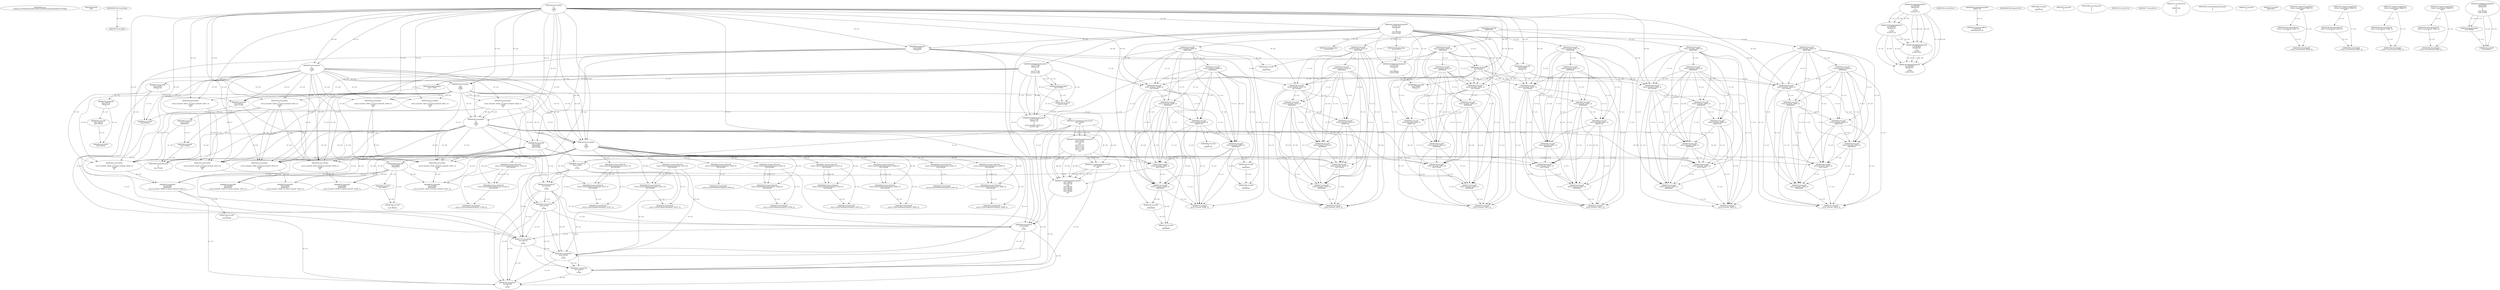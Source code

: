 // Global SCDG with merge call
digraph {
	0 [label="268454688.main
1208bea2278762f63f8e445d51924ba14025b4d2ca6eef50b2f6979e72f76983"]
	1 [label="268454699.Sleep
1000"]
	2 [label="268450908.GetProcessHeap
"]
	3 [label="268465424.VirtualAlloc
0
128
12288
4"]
	4 [label="268465190.RegOpenKeyExW
2147483650
268501000
0
131097
2147417172"]
	5 [label="268465223.RegQueryValueExW
2147417376
268500984
0
0
3221762048
2147417188"]
	3 -> 5 [label="(0-->5)"]
	6 [label="268465254.GetLastError
"]
	7 [label="268465263.RegCloseKey
2147417376"]
	5 -> 7 [label="(1-->1)"]
	8 [label="268465489.wsprintfW
3221762048
268500964
0"]
	3 -> 8 [label="(0-->1)"]
	5 -> 8 [label="(5-->1)"]
	9 [label="268466183.VirtualAlloc
0
1024
12288
4"]
	3 -> 9 [label="(3-->3)"]
	3 -> 9 [label="(4-->4)"]
	10 [label="268466202.VirtualAlloc
0
3596
12288
4"]
	3 -> 10 [label="(3-->3)"]
	9 -> 10 [label="(3-->3)"]
	3 -> 10 [label="(4-->4)"]
	9 -> 10 [label="(4-->4)"]
	11 [label="268466212.GetWindowsDirectoryW
3221770240
256"]
	10 -> 11 [label="(0-->1)"]
	12 [label="268466270.GetVolumeInformationW
3221770240
3221770752
256
3221771776
3221771784
3221771780
3221771264
256"]
	10 -> 12 [label="(0-->1)"]
	11 -> 12 [label="(1-->1)"]
	11 -> 12 [label="(2-->3)"]
	11 -> 12 [label="(2-->8)"]
	13 [label="268465190.RegOpenKeyExW
2147483650
268501632
0
131097
2147417172"]
	4 -> 13 [label="(1-->1)"]
	4 -> 13 [label="(4-->4)"]
	4 -> 13 [label="(5-->5)"]
	14 [label="268465223.RegQueryValueExW
3221771788
268501592
0
0
3221771788
2147417188"]
	5 -> 14 [label="(6-->6)"]
	15 [label="268465263.RegCloseKey
3221771788"]
	14 -> 15 [label="(1-->1)"]
	14 -> 15 [label="(5-->1)"]
	16 [label="268466376.wsprintfW
3221766144
268501204
0"]
	9 -> 16 [label="(0-->1)"]
	17 [label="268466397.lstrcatW
3221766144
3221771788"]
	9 -> 17 [label="(0-->1)"]
	16 -> 17 [label="(1-->1)"]
	14 -> 17 [label="(1-->2)"]
	14 -> 17 [label="(5-->2)"]
	15 -> 17 [label="(1-->2)"]
	18 [label="268466409.GetModuleHandleW
268501752"]
	19 [label="268466416.GetProcAddress
270536744
RtlComputeCrc32"]
	18 -> 19 [label="(0-->1)"]
	20 [label="268466432.lstrlenW
3221766144"]
	9 -> 20 [label="(0-->1)"]
	16 -> 20 [label="(1-->1)"]
	17 -> 20 [label="(1-->1)"]
	21 [label="268466449.RtlComputeCrc32
"]
	22 [label="268466481.VirtualFree
3221770240
0
32768"]
	10 -> 22 [label="(0-->1)"]
	11 -> 22 [label="(1-->1)"]
	12 -> 22 [label="(1-->1)"]
	23 [label="268464882.lstrlenW
3221762048"]
	3 -> 23 [label="(0-->1)"]
	5 -> 23 [label="(5-->1)"]
	8 -> 23 [label="(1-->1)"]
	24 [label="268464893.lstrlenW
268497860"]
	25 [label="268453932.VirtualAlloc
0
retval_lstrlenW_32826_32_retval_lstrlenW_32828_32
12288
64"]
	3 -> 25 [label="(3-->3)"]
	9 -> 25 [label="(3-->3)"]
	10 -> 25 [label="(3-->3)"]
	26 [label="268453967.lstrcpyW
0
268497976"]
	27 [label="268453974.lstrlenW
0"]
	28 [label="268464425.lstrcatW
retval_lstrlenW_32886_32
268497860"]
	24 -> 28 [label="(1-->2)"]
	29 [label="268464433.lstrcatW
retval_lstrlenW_32886_32
268500944"]
	28 -> 29 [label="(1-->1)"]
	30 [label="268464439.lstrcatW
retval_lstrlenW_32886_32
3221762048"]
	28 -> 30 [label="(1-->1)"]
	29 -> 30 [label="(1-->1)"]
	3 -> 30 [label="(0-->2)"]
	5 -> 30 [label="(5-->2)"]
	8 -> 30 [label="(1-->2)"]
	23 -> 30 [label="(1-->2)"]
	31 [label="268464447.lstrcatW
retval_lstrlenW_32886_32
268500948"]
	28 -> 31 [label="(1-->1)"]
	29 -> 31 [label="(1-->1)"]
	30 -> 31 [label="(1-->1)"]
	32 [label="268464636.VirtualAlloc
0
66
12288
64"]
	3 -> 32 [label="(3-->3)"]
	9 -> 32 [label="(3-->3)"]
	10 -> 32 [label="(3-->3)"]
	25 -> 32 [label="(3-->3)"]
	25 -> 32 [label="(4-->4)"]
	33 [label="268464679.wsprintfW
3221778432
268500964
3221774336"]
	32 -> 33 [label="(0-->1)"]
	8 -> 33 [label="(2-->2)"]
	25 -> 33 [label="(0-->3)"]
	34 [label="268464692.lstrcatW
retval_lstrlenW_32886_32
268497764"]
	28 -> 34 [label="(1-->1)"]
	29 -> 34 [label="(1-->1)"]
	30 -> 34 [label="(1-->1)"]
	31 -> 34 [label="(1-->1)"]
	35 [label="268464700.lstrcatW
retval_lstrlenW_32886_32
268500944"]
	28 -> 35 [label="(1-->1)"]
	29 -> 35 [label="(1-->1)"]
	30 -> 35 [label="(1-->1)"]
	31 -> 35 [label="(1-->1)"]
	34 -> 35 [label="(1-->1)"]
	29 -> 35 [label="(2-->2)"]
	36 [label="268464706.lstrcatW
retval_lstrlenW_32886_32
3221778432"]
	28 -> 36 [label="(1-->1)"]
	29 -> 36 [label="(1-->1)"]
	30 -> 36 [label="(1-->1)"]
	31 -> 36 [label="(1-->1)"]
	34 -> 36 [label="(1-->1)"]
	35 -> 36 [label="(1-->1)"]
	32 -> 36 [label="(0-->2)"]
	33 -> 36 [label="(1-->2)"]
	37 [label="268464714.lstrcatW
retval_lstrlenW_32886_32
268500948"]
	28 -> 37 [label="(1-->1)"]
	29 -> 37 [label="(1-->1)"]
	30 -> 37 [label="(1-->1)"]
	31 -> 37 [label="(1-->1)"]
	34 -> 37 [label="(1-->1)"]
	35 -> 37 [label="(1-->1)"]
	36 -> 37 [label="(1-->1)"]
	31 -> 37 [label="(2-->2)"]
	38 [label="268464726.VirtualFree
3221778432
0
32768"]
	32 -> 38 [label="(0-->1)"]
	33 -> 38 [label="(1-->1)"]
	36 -> 38 [label="(2-->1)"]
	22 -> 38 [label="(3-->3)"]
	39 [label="268464767.lstrlenW
retval_lstrlenW_32886_32"]
	28 -> 39 [label="(1-->1)"]
	29 -> 39 [label="(1-->1)"]
	30 -> 39 [label="(1-->1)"]
	31 -> 39 [label="(1-->1)"]
	34 -> 39 [label="(1-->1)"]
	35 -> 39 [label="(1-->1)"]
	36 -> 39 [label="(1-->1)"]
	37 -> 39 [label="(1-->1)"]
	40 [label="268453998.CreateMutexW
0
0
0"]
	41 [label="268454010.GetLastError
"]
	42 [label="268454017.GetLastError
"]
	43 [label="268454043.VirtualFree
3221774336
0
32768"]
	25 -> 43 [label="(0-->1)"]
	33 -> 43 [label="(3-->1)"]
	22 -> 43 [label="(3-->3)"]
	38 -> 43 [label="(3-->3)"]
	44 [label="268467629.VirtualFree
3221762048
0
32768"]
	3 -> 44 [label="(0-->1)"]
	5 -> 44 [label="(5-->1)"]
	8 -> 44 [label="(1-->1)"]
	23 -> 44 [label="(1-->1)"]
	30 -> 44 [label="(2-->1)"]
	22 -> 44 [label="(3-->3)"]
	38 -> 44 [label="(3-->3)"]
	43 -> 44 [label="(3-->3)"]
	45 [label="268467737.VirtualFree
3221766144
0
32768"]
	9 -> 45 [label="(0-->1)"]
	16 -> 45 [label="(1-->1)"]
	17 -> 45 [label="(1-->1)"]
	20 -> 45 [label="(1-->1)"]
	22 -> 45 [label="(3-->3)"]
	38 -> 45 [label="(3-->3)"]
	43 -> 45 [label="(3-->3)"]
	44 -> 45 [label="(3-->3)"]
	46 [label="268454737.CreateThread
0
0
268447024
0
0
0"]
	47 [label="268454450.CreateToolhelp32Snapshot
2
0"]
	48 [label="268454476.VirtualAlloc
0
556
12288
4"]
	3 -> 48 [label="(3-->3)"]
	9 -> 48 [label="(3-->3)"]
	10 -> 48 [label="(3-->3)"]
	25 -> 48 [label="(3-->3)"]
	32 -> 48 [label="(3-->3)"]
	3 -> 48 [label="(4-->4)"]
	9 -> 48 [label="(4-->4)"]
	10 -> 48 [label="(4-->4)"]
	49 [label="268454501.Process32FirstW
retval_CreateToolhelp32Snapshot_32972_32
3221782528"]
	48 -> 49 [label="(0-->2)"]
	50 [label="268454533.lstrcmpiW
"]
	2 -> 50 [label="(0-->0)"]
	51 [label="268454602.Process32NextW
retval_CreateToolhelp32Snapshot_32972_32
3221782528"]
	49 -> 51 [label="(1-->1)"]
	48 -> 51 [label="(0-->2)"]
	49 -> 51 [label="(2-->2)"]
	52 [label="268454627.VirtualFree
3221782528
0
32768"]
	48 -> 52 [label="(0-->1)"]
	49 -> 52 [label="(2-->1)"]
	51 -> 52 [label="(2-->1)"]
	22 -> 52 [label="(3-->3)"]
	38 -> 52 [label="(3-->3)"]
	43 -> 52 [label="(3-->3)"]
	44 -> 52 [label="(3-->3)"]
	45 -> 52 [label="(3-->3)"]
	53 [label="268454634.CloseHandle
retval_CreateToolhelp32Snapshot_32972_32"]
	49 -> 53 [label="(1-->1)"]
	51 -> 53 [label="(1-->1)"]
	54 [label="268465190.RegOpenKeyExW
2147483650
268501000
0
131097
2147417052"]
	4 -> 54 [label="(1-->1)"]
	13 -> 54 [label="(1-->1)"]
	4 -> 54 [label="(2-->2)"]
	4 -> 54 [label="(4-->4)"]
	13 -> 54 [label="(4-->4)"]
	55 [label="268465489.wsprintfW
3221786624
268500964
0"]
	8 -> 55 [label="(2-->2)"]
	33 -> 55 [label="(2-->2)"]
	56 [label="268466212.GetWindowsDirectoryW
3221794816
256"]
	11 -> 56 [label="(2-->2)"]
	12 -> 56 [label="(3-->2)"]
	12 -> 56 [label="(8-->2)"]
	57 [label="268466270.GetVolumeInformationW
3221794816
3221795328
256
3221796352
3221796360
3221796356
3221795840
256"]
	56 -> 57 [label="(1-->1)"]
	11 -> 57 [label="(2-->3)"]
	12 -> 57 [label="(3-->3)"]
	12 -> 57 [label="(8-->3)"]
	56 -> 57 [label="(2-->3)"]
	11 -> 57 [label="(2-->8)"]
	12 -> 57 [label="(3-->8)"]
	12 -> 57 [label="(8-->8)"]
	56 -> 57 [label="(2-->8)"]
	58 [label="268465190.RegOpenKeyExW
2147483650
268501632
0
131097
2147417052"]
	4 -> 58 [label="(1-->1)"]
	13 -> 58 [label="(1-->1)"]
	54 -> 58 [label="(1-->1)"]
	13 -> 58 [label="(2-->2)"]
	4 -> 58 [label="(4-->4)"]
	13 -> 58 [label="(4-->4)"]
	54 -> 58 [label="(4-->4)"]
	54 -> 58 [label="(5-->5)"]
	59 [label="268466376.wsprintfW
3221790720
268501204
0"]
	16 -> 59 [label="(2-->2)"]
	60 [label="268466397.lstrcatW
3221790720
3221796364"]
	59 -> 60 [label="(1-->1)"]
	61 [label="268466432.lstrlenW
3221790720"]
	59 -> 61 [label="(1-->1)"]
	60 -> 61 [label="(1-->1)"]
	62 [label="268466481.VirtualFree
3221794816
0
32768"]
	56 -> 62 [label="(1-->1)"]
	57 -> 62 [label="(1-->1)"]
	22 -> 62 [label="(3-->3)"]
	38 -> 62 [label="(3-->3)"]
	43 -> 62 [label="(3-->3)"]
	44 -> 62 [label="(3-->3)"]
	45 -> 62 [label="(3-->3)"]
	52 -> 62 [label="(3-->3)"]
	63 [label="268464882.lstrlenW
3221786624"]
	55 -> 63 [label="(1-->1)"]
	64 [label="268452641.VirtualAlloc
0
retval_lstrlenW_34829_32_retval_lstrlenW_34830_32
12288
64"]
	3 -> 64 [label="(3-->3)"]
	9 -> 64 [label="(3-->3)"]
	10 -> 64 [label="(3-->3)"]
	25 -> 64 [label="(3-->3)"]
	32 -> 64 [label="(3-->3)"]
	48 -> 64 [label="(3-->3)"]
	25 -> 64 [label="(4-->4)"]
	32 -> 64 [label="(4-->4)"]
	65 [label="268464425.lstrcatW
0
268497860"]
	24 -> 65 [label="(1-->2)"]
	28 -> 65 [label="(2-->2)"]
	66 [label="268464433.lstrcatW
0
268500944"]
	29 -> 66 [label="(2-->2)"]
	35 -> 66 [label="(2-->2)"]
	67 [label="268464439.lstrcatW
0
3221786624"]
	55 -> 67 [label="(1-->2)"]
	63 -> 67 [label="(1-->2)"]
	68 [label="268464447.lstrcatW
0
268500948"]
	31 -> 68 [label="(2-->2)"]
	37 -> 68 [label="(2-->2)"]
	69 [label="268464679.wsprintfW
3221803008
268500964
retval_lstrlenW_34829_32_retval_lstrlenW_34830_32"]
	8 -> 69 [label="(2-->2)"]
	33 -> 69 [label="(2-->2)"]
	55 -> 69 [label="(2-->2)"]
	64 -> 69 [label="(2-->3)"]
	70 [label="268464692.lstrcatW
0
268497764"]
	34 -> 70 [label="(2-->2)"]
	71 [label="268464700.lstrcatW
0
268500944"]
	29 -> 71 [label="(2-->2)"]
	35 -> 71 [label="(2-->2)"]
	66 -> 71 [label="(2-->2)"]
	72 [label="268464706.lstrcatW
0
3221803008"]
	69 -> 72 [label="(1-->2)"]
	73 [label="268464714.lstrcatW
0
268500948"]
	31 -> 73 [label="(2-->2)"]
	37 -> 73 [label="(2-->2)"]
	68 -> 73 [label="(2-->2)"]
	74 [label="268464726.VirtualFree
3221803008
0
32768"]
	69 -> 74 [label="(1-->1)"]
	72 -> 74 [label="(2-->1)"]
	22 -> 74 [label="(3-->3)"]
	38 -> 74 [label="(3-->3)"]
	43 -> 74 [label="(3-->3)"]
	44 -> 74 [label="(3-->3)"]
	45 -> 74 [label="(3-->3)"]
	52 -> 74 [label="(3-->3)"]
	62 -> 74 [label="(3-->3)"]
	75 [label="268464767.lstrlenW
0"]
	76 [label="268452707.lstrlenW
268497912"]
	77 [label="268465239.RegCloseKey
3221771788"]
	14 -> 77 [label="(1-->1)"]
	14 -> 77 [label="(5-->1)"]
	78 [label="268466320.lstrlenW
3221771788"]
	14 -> 78 [label="(1-->1)"]
	14 -> 78 [label="(5-->1)"]
	77 -> 78 [label="(1-->1)"]
	79 [label="268465223.RegQueryValueExW
3221771788
268501728
0
0
retval_lstrlenW_32835_32
2147417188"]
	14 -> 79 [label="(1-->1)"]
	14 -> 79 [label="(5-->1)"]
	77 -> 79 [label="(1-->1)"]
	78 -> 79 [label="(1-->1)"]
	14 -> 79 [label="(6-->6)"]
	80 [label="268453932.VirtualAlloc
0
retval_lstrlenW_32945_32_retval_lstrlenW_32946_32
12288
64"]
	3 -> 80 [label="(3-->3)"]
	9 -> 80 [label="(3-->3)"]
	10 -> 80 [label="(3-->3)"]
	81 [label="268464425.lstrcatW
retval_lstrlenW_33019_32
268497860"]
	24 -> 81 [label="(1-->2)"]
	82 [label="268464433.lstrcatW
retval_lstrlenW_33019_32
268500944"]
	81 -> 82 [label="(1-->1)"]
	83 [label="268464439.lstrcatW
retval_lstrlenW_33019_32
3221762048"]
	81 -> 83 [label="(1-->1)"]
	82 -> 83 [label="(1-->1)"]
	3 -> 83 [label="(0-->2)"]
	8 -> 83 [label="(1-->2)"]
	23 -> 83 [label="(1-->2)"]
	84 [label="268464447.lstrcatW
retval_lstrlenW_33019_32
268500948"]
	81 -> 84 [label="(1-->1)"]
	82 -> 84 [label="(1-->1)"]
	83 -> 84 [label="(1-->1)"]
	85 [label="268464692.lstrcatW
retval_lstrlenW_33019_32
268497764"]
	81 -> 85 [label="(1-->1)"]
	82 -> 85 [label="(1-->1)"]
	83 -> 85 [label="(1-->1)"]
	84 -> 85 [label="(1-->1)"]
	86 [label="268464700.lstrcatW
retval_lstrlenW_33019_32
268500944"]
	81 -> 86 [label="(1-->1)"]
	82 -> 86 [label="(1-->1)"]
	83 -> 86 [label="(1-->1)"]
	84 -> 86 [label="(1-->1)"]
	85 -> 86 [label="(1-->1)"]
	82 -> 86 [label="(2-->2)"]
	87 [label="268464706.lstrcatW
retval_lstrlenW_33019_32
3221778432"]
	81 -> 87 [label="(1-->1)"]
	82 -> 87 [label="(1-->1)"]
	83 -> 87 [label="(1-->1)"]
	84 -> 87 [label="(1-->1)"]
	85 -> 87 [label="(1-->1)"]
	86 -> 87 [label="(1-->1)"]
	32 -> 87 [label="(0-->2)"]
	33 -> 87 [label="(1-->2)"]
	88 [label="268464714.lstrcatW
retval_lstrlenW_33019_32
268500948"]
	81 -> 88 [label="(1-->1)"]
	82 -> 88 [label="(1-->1)"]
	83 -> 88 [label="(1-->1)"]
	84 -> 88 [label="(1-->1)"]
	85 -> 88 [label="(1-->1)"]
	86 -> 88 [label="(1-->1)"]
	87 -> 88 [label="(1-->1)"]
	84 -> 88 [label="(2-->2)"]
	89 [label="268464767.lstrlenW
retval_lstrlenW_33019_32"]
	81 -> 89 [label="(1-->1)"]
	82 -> 89 [label="(1-->1)"]
	83 -> 89 [label="(1-->1)"]
	84 -> 89 [label="(1-->1)"]
	85 -> 89 [label="(1-->1)"]
	86 -> 89 [label="(1-->1)"]
	87 -> 89 [label="(1-->1)"]
	88 -> 89 [label="(1-->1)"]
	90 [label="268454501.Process32FirstW
retval_CreateToolhelp32Snapshot_33107_32
3221782528"]
	48 -> 90 [label="(0-->2)"]
	91 [label="268454602.Process32NextW
retval_CreateToolhelp32Snapshot_33107_32
3221782528"]
	90 -> 91 [label="(1-->1)"]
	48 -> 91 [label="(0-->2)"]
	90 -> 91 [label="(2-->2)"]
	92 [label="268454634.CloseHandle
retval_CreateToolhelp32Snapshot_33107_32"]
	90 -> 92 [label="(1-->1)"]
	91 -> 92 [label="(1-->1)"]
	93 [label="268452641.VirtualAlloc
0
retval_lstrlenW_35202_32_retval_lstrlenW_35207_32
12288
64"]
	3 -> 93 [label="(3-->3)"]
	9 -> 93 [label="(3-->3)"]
	10 -> 93 [label="(3-->3)"]
	32 -> 93 [label="(3-->3)"]
	48 -> 93 [label="(3-->3)"]
	80 -> 93 [label="(3-->3)"]
	32 -> 93 [label="(4-->4)"]
	80 -> 93 [label="(4-->4)"]
	94 [label="268464679.wsprintfW
3221803008
268500964
retval_lstrlenW_35202_32_retval_lstrlenW_35207_32"]
	8 -> 94 [label="(2-->2)"]
	33 -> 94 [label="(2-->2)"]
	55 -> 94 [label="(2-->2)"]
	93 -> 94 [label="(2-->3)"]
	95 [label="268465239.RegCloseKey
2147417376"]
	5 -> 95 [label="(1-->1)"]
	96 [label="268465489.wsprintfW
3221762048
268501104
0"]
	3 -> 96 [label="(0-->1)"]
	5 -> 96 [label="(5-->1)"]
	97 [label="268453932.VirtualAlloc
0
retval_lstrlenW_32829_32_retval_lstrlenW_32831_32
12288
64"]
	3 -> 97 [label="(3-->3)"]
	9 -> 97 [label="(3-->3)"]
	10 -> 97 [label="(3-->3)"]
	98 [label="268464425.lstrcatW
retval_lstrlenW_32849_32
268497860"]
	24 -> 98 [label="(1-->2)"]
	99 [label="268464433.lstrcatW
retval_lstrlenW_32849_32
268500944"]
	98 -> 99 [label="(1-->1)"]
	100 [label="268464439.lstrcatW
retval_lstrlenW_32849_32
3221762048"]
	98 -> 100 [label="(1-->1)"]
	99 -> 100 [label="(1-->1)"]
	3 -> 100 [label="(0-->2)"]
	5 -> 100 [label="(5-->2)"]
	23 -> 100 [label="(1-->2)"]
	96 -> 100 [label="(1-->2)"]
	101 [label="268464447.lstrcatW
retval_lstrlenW_32849_32
268500948"]
	98 -> 101 [label="(1-->1)"]
	99 -> 101 [label="(1-->1)"]
	100 -> 101 [label="(1-->1)"]
	102 [label="268464692.lstrcatW
retval_lstrlenW_32849_32
268497764"]
	98 -> 102 [label="(1-->1)"]
	99 -> 102 [label="(1-->1)"]
	100 -> 102 [label="(1-->1)"]
	101 -> 102 [label="(1-->1)"]
	103 [label="268464700.lstrcatW
retval_lstrlenW_32849_32
268500944"]
	98 -> 103 [label="(1-->1)"]
	99 -> 103 [label="(1-->1)"]
	100 -> 103 [label="(1-->1)"]
	101 -> 103 [label="(1-->1)"]
	102 -> 103 [label="(1-->1)"]
	99 -> 103 [label="(2-->2)"]
	104 [label="268464706.lstrcatW
retval_lstrlenW_32849_32
3221778432"]
	98 -> 104 [label="(1-->1)"]
	99 -> 104 [label="(1-->1)"]
	100 -> 104 [label="(1-->1)"]
	101 -> 104 [label="(1-->1)"]
	102 -> 104 [label="(1-->1)"]
	103 -> 104 [label="(1-->1)"]
	32 -> 104 [label="(0-->2)"]
	33 -> 104 [label="(1-->2)"]
	105 [label="268464714.lstrcatW
retval_lstrlenW_32849_32
268500948"]
	98 -> 105 [label="(1-->1)"]
	99 -> 105 [label="(1-->1)"]
	100 -> 105 [label="(1-->1)"]
	101 -> 105 [label="(1-->1)"]
	102 -> 105 [label="(1-->1)"]
	103 -> 105 [label="(1-->1)"]
	104 -> 105 [label="(1-->1)"]
	101 -> 105 [label="(2-->2)"]
	106 [label="268464767.lstrlenW
retval_lstrlenW_32849_32"]
	98 -> 106 [label="(1-->1)"]
	99 -> 106 [label="(1-->1)"]
	100 -> 106 [label="(1-->1)"]
	101 -> 106 [label="(1-->1)"]
	102 -> 106 [label="(1-->1)"]
	103 -> 106 [label="(1-->1)"]
	104 -> 106 [label="(1-->1)"]
	105 -> 106 [label="(1-->1)"]
	107 [label="268454761.WaitForSingleObject
retval_CreateThread_32943_32
5000"]
	108 [label="268454780.TerminateThread
retval_CreateThread_32943_32
0"]
	107 -> 108 [label="(1-->1)"]
	109 [label="268454790.CloseHandle
retval_CreateThread_32943_32"]
	107 -> 109 [label="(1-->1)"]
	108 -> 109 [label="(1-->1)"]
	110 [label="268454501.Process32FirstW
retval_CreateToolhelp32Snapshot_33009_32
3221782528"]
	48 -> 110 [label="(0-->2)"]
	111 [label="268454602.Process32NextW
retval_CreateToolhelp32Snapshot_33009_32
3221782528"]
	110 -> 111 [label="(1-->1)"]
	48 -> 111 [label="(0-->2)"]
	110 -> 111 [label="(2-->2)"]
	112 [label="268454634.CloseHandle
retval_CreateToolhelp32Snapshot_33009_32"]
	110 -> 112 [label="(1-->1)"]
	111 -> 112 [label="(1-->1)"]
	113 [label="268452641.VirtualAlloc
0
retval_lstrlenW_35208_32_retval_lstrlenW_35203_32
12288
64"]
	3 -> 113 [label="(3-->3)"]
	9 -> 113 [label="(3-->3)"]
	10 -> 113 [label="(3-->3)"]
	32 -> 113 [label="(3-->3)"]
	48 -> 113 [label="(3-->3)"]
	97 -> 113 [label="(3-->3)"]
	32 -> 113 [label="(4-->4)"]
	97 -> 113 [label="(4-->4)"]
	114 [label="268464679.wsprintfW
3221803008
268500964
retval_lstrlenW_35208_32_retval_lstrlenW_35203_32"]
	33 -> 114 [label="(2-->2)"]
	55 -> 114 [label="(2-->2)"]
	113 -> 114 [label="(2-->3)"]
	115 [label="268453967.lstrcpyW
3221774336
268497976"]
	97 -> 115 [label="(0-->1)"]
	116 [label="268453974.lstrlenW
3221774336"]
	97 -> 116 [label="(0-->1)"]
	115 -> 116 [label="(1-->1)"]
	117 [label="268464425.lstrcatW
retval_lstrlenW_32852_32
268497860"]
	24 -> 117 [label="(1-->2)"]
	118 [label="268464433.lstrcatW
retval_lstrlenW_32852_32
268500944"]
	117 -> 118 [label="(1-->1)"]
	119 [label="268464439.lstrcatW
retval_lstrlenW_32852_32
3221762048"]
	117 -> 119 [label="(1-->1)"]
	118 -> 119 [label="(1-->1)"]
	3 -> 119 [label="(0-->2)"]
	5 -> 119 [label="(5-->2)"]
	23 -> 119 [label="(1-->2)"]
	96 -> 119 [label="(1-->2)"]
	120 [label="268464447.lstrcatW
retval_lstrlenW_32852_32
268500948"]
	117 -> 120 [label="(1-->1)"]
	118 -> 120 [label="(1-->1)"]
	119 -> 120 [label="(1-->1)"]
	121 [label="268464692.lstrcatW
retval_lstrlenW_32852_32
268497764"]
	117 -> 121 [label="(1-->1)"]
	118 -> 121 [label="(1-->1)"]
	119 -> 121 [label="(1-->1)"]
	120 -> 121 [label="(1-->1)"]
	122 [label="268464700.lstrcatW
retval_lstrlenW_32852_32
268500944"]
	117 -> 122 [label="(1-->1)"]
	118 -> 122 [label="(1-->1)"]
	119 -> 122 [label="(1-->1)"]
	120 -> 122 [label="(1-->1)"]
	121 -> 122 [label="(1-->1)"]
	118 -> 122 [label="(2-->2)"]
	123 [label="268464706.lstrcatW
retval_lstrlenW_32852_32
3221778432"]
	117 -> 123 [label="(1-->1)"]
	118 -> 123 [label="(1-->1)"]
	119 -> 123 [label="(1-->1)"]
	120 -> 123 [label="(1-->1)"]
	121 -> 123 [label="(1-->1)"]
	122 -> 123 [label="(1-->1)"]
	32 -> 123 [label="(0-->2)"]
	33 -> 123 [label="(1-->2)"]
	124 [label="268464714.lstrcatW
retval_lstrlenW_32852_32
268500948"]
	117 -> 124 [label="(1-->1)"]
	118 -> 124 [label="(1-->1)"]
	119 -> 124 [label="(1-->1)"]
	120 -> 124 [label="(1-->1)"]
	121 -> 124 [label="(1-->1)"]
	122 -> 124 [label="(1-->1)"]
	123 -> 124 [label="(1-->1)"]
	120 -> 124 [label="(2-->2)"]
	125 [label="268464767.lstrlenW
retval_lstrlenW_32852_32"]
	117 -> 125 [label="(1-->1)"]
	118 -> 125 [label="(1-->1)"]
	119 -> 125 [label="(1-->1)"]
	120 -> 125 [label="(1-->1)"]
	121 -> 125 [label="(1-->1)"]
	122 -> 125 [label="(1-->1)"]
	123 -> 125 [label="(1-->1)"]
	124 -> 125 [label="(1-->1)"]
	126 [label="268453998.CreateMutexW
0
0
3221774336"]
	33 -> 126 [label="(3-->3)"]
	97 -> 126 [label="(0-->3)"]
	115 -> 126 [label="(1-->3)"]
	116 -> 126 [label="(1-->3)"]
	127 [label="268454761.WaitForSingleObject
retval_CreateThread_32963_32
5000"]
	128 [label="268454780.TerminateThread
retval_CreateThread_32963_32
0"]
	127 -> 128 [label="(1-->1)"]
	129 [label="268454790.CloseHandle
retval_CreateThread_32963_32"]
	127 -> 129 [label="(1-->1)"]
	128 -> 129 [label="(1-->1)"]
	130 [label="268454501.Process32FirstW
retval_CreateToolhelp32Snapshot_33010_32
3221782528"]
	48 -> 130 [label="(0-->2)"]
	131 [label="268454602.Process32NextW
retval_CreateToolhelp32Snapshot_33010_32
3221782528"]
	130 -> 131 [label="(1-->1)"]
	48 -> 131 [label="(0-->2)"]
	130 -> 131 [label="(2-->2)"]
	132 [label="268454634.CloseHandle
retval_CreateToolhelp32Snapshot_33010_32"]
	130 -> 132 [label="(1-->1)"]
	131 -> 132 [label="(1-->1)"]
	133 [label="268452641.VirtualAlloc
0
retval_lstrlenW_35204_32_retval_lstrlenW_35209_32
12288
64"]
	3 -> 133 [label="(3-->3)"]
	9 -> 133 [label="(3-->3)"]
	10 -> 133 [label="(3-->3)"]
	32 -> 133 [label="(3-->3)"]
	48 -> 133 [label="(3-->3)"]
	97 -> 133 [label="(3-->3)"]
	32 -> 133 [label="(4-->4)"]
	97 -> 133 [label="(4-->4)"]
	134 [label="268464679.wsprintfW
3221803008
268500964
retval_lstrlenW_35204_32_retval_lstrlenW_35209_32"]
	33 -> 134 [label="(2-->2)"]
	55 -> 134 [label="(2-->2)"]
	133 -> 134 [label="(2-->3)"]
	135 [label="268453932.VirtualAlloc
0
retval_lstrlenW_32825_32_retval_lstrlenW_32827_32
12288
64"]
	3 -> 135 [label="(3-->3)"]
	9 -> 135 [label="(3-->3)"]
	10 -> 135 [label="(3-->3)"]
	136 [label="268464425.lstrcatW
retval_lstrlenW_32885_32
268497860"]
	24 -> 136 [label="(1-->2)"]
	137 [label="268464433.lstrcatW
retval_lstrlenW_32885_32
268500944"]
	136 -> 137 [label="(1-->1)"]
	138 [label="268464439.lstrcatW
retval_lstrlenW_32885_32
3221762048"]
	136 -> 138 [label="(1-->1)"]
	137 -> 138 [label="(1-->1)"]
	3 -> 138 [label="(0-->2)"]
	5 -> 138 [label="(5-->2)"]
	23 -> 138 [label="(1-->2)"]
	96 -> 138 [label="(1-->2)"]
	139 [label="268464447.lstrcatW
retval_lstrlenW_32885_32
268500948"]
	136 -> 139 [label="(1-->1)"]
	137 -> 139 [label="(1-->1)"]
	138 -> 139 [label="(1-->1)"]
	140 [label="268464692.lstrcatW
retval_lstrlenW_32885_32
268497764"]
	136 -> 140 [label="(1-->1)"]
	137 -> 140 [label="(1-->1)"]
	138 -> 140 [label="(1-->1)"]
	139 -> 140 [label="(1-->1)"]
	141 [label="268464700.lstrcatW
retval_lstrlenW_32885_32
268500944"]
	136 -> 141 [label="(1-->1)"]
	137 -> 141 [label="(1-->1)"]
	138 -> 141 [label="(1-->1)"]
	139 -> 141 [label="(1-->1)"]
	140 -> 141 [label="(1-->1)"]
	137 -> 141 [label="(2-->2)"]
	142 [label="268464706.lstrcatW
retval_lstrlenW_32885_32
3221778432"]
	136 -> 142 [label="(1-->1)"]
	137 -> 142 [label="(1-->1)"]
	138 -> 142 [label="(1-->1)"]
	139 -> 142 [label="(1-->1)"]
	140 -> 142 [label="(1-->1)"]
	141 -> 142 [label="(1-->1)"]
	32 -> 142 [label="(0-->2)"]
	33 -> 142 [label="(1-->2)"]
	143 [label="268464714.lstrcatW
retval_lstrlenW_32885_32
268500948"]
	136 -> 143 [label="(1-->1)"]
	137 -> 143 [label="(1-->1)"]
	138 -> 143 [label="(1-->1)"]
	139 -> 143 [label="(1-->1)"]
	140 -> 143 [label="(1-->1)"]
	141 -> 143 [label="(1-->1)"]
	142 -> 143 [label="(1-->1)"]
	139 -> 143 [label="(2-->2)"]
	144 [label="268464767.lstrlenW
retval_lstrlenW_32885_32"]
	136 -> 144 [label="(1-->1)"]
	137 -> 144 [label="(1-->1)"]
	138 -> 144 [label="(1-->1)"]
	139 -> 144 [label="(1-->1)"]
	140 -> 144 [label="(1-->1)"]
	141 -> 144 [label="(1-->1)"]
	142 -> 144 [label="(1-->1)"]
	143 -> 144 [label="(1-->1)"]
	145 [label="268454761.WaitForSingleObject
retval_CreateThread_32964_32
5000"]
	146 [label="268454780.TerminateThread
retval_CreateThread_32964_32
0"]
	145 -> 146 [label="(1-->1)"]
	147 [label="268454790.CloseHandle
retval_CreateThread_32964_32"]
	145 -> 147 [label="(1-->1)"]
	146 -> 147 [label="(1-->1)"]
	148 [label="268454602.Process32NextW
retval_CreateToolhelp32Snapshot_33940_32
3221782528"]
	48 -> 148 [label="(0-->2)"]
	149 [label="268454634.CloseHandle
retval_CreateToolhelp32Snapshot_33940_32"]
	148 -> 149 [label="(1-->1)"]
	150 [label="268452641.VirtualAlloc
0
retval_lstrlenW_35205_32_retval_lstrlenW_35210_32
12288
64"]
	3 -> 150 [label="(3-->3)"]
	9 -> 150 [label="(3-->3)"]
	10 -> 150 [label="(3-->3)"]
	32 -> 150 [label="(3-->3)"]
	48 -> 150 [label="(3-->3)"]
	135 -> 150 [label="(3-->3)"]
	32 -> 150 [label="(4-->4)"]
	135 -> 150 [label="(4-->4)"]
	151 [label="268464679.wsprintfW
3221803008
268500964
retval_lstrlenW_35205_32_retval_lstrlenW_35210_32"]
	33 -> 151 [label="(2-->2)"]
	55 -> 151 [label="(2-->2)"]
	150 -> 151 [label="(2-->3)"]
	152 [label="268454501.Process32FirstW
retval_CreateToolhelp32Snapshot_32983_32
3221782528"]
	48 -> 152 [label="(0-->2)"]
	153 [label="268454602.Process32NextW
retval_CreateToolhelp32Snapshot_32983_32
3221782528"]
	152 -> 153 [label="(1-->1)"]
	48 -> 153 [label="(0-->2)"]
	152 -> 153 [label="(2-->2)"]
	154 [label="268454634.CloseHandle
retval_CreateToolhelp32Snapshot_32983_32"]
	152 -> 154 [label="(1-->1)"]
	153 -> 154 [label="(1-->1)"]
	155 [label="268454501.Process32FirstW
retval_CreateToolhelp32Snapshot_32969_32
3221782528"]
	48 -> 155 [label="(0-->2)"]
	156 [label="268454602.Process32NextW
retval_CreateToolhelp32Snapshot_32969_32
3221782528"]
	155 -> 156 [label="(1-->1)"]
	48 -> 156 [label="(0-->2)"]
	155 -> 156 [label="(2-->2)"]
	157 [label="268454634.CloseHandle
retval_CreateToolhelp32Snapshot_32969_32"]
	155 -> 157 [label="(1-->1)"]
	156 -> 157 [label="(1-->1)"]
	158 [label="268454761.WaitForSingleObject
retval_CreateThread_32965_32
5000"]
	159 [label="268454780.TerminateThread
retval_CreateThread_32965_32
0"]
	158 -> 159 [label="(1-->1)"]
	160 [label="268454790.CloseHandle
retval_CreateThread_32965_32"]
	158 -> 160 [label="(1-->1)"]
	159 -> 160 [label="(1-->1)"]
	161 [label="268454602.Process32NextW
retval_CreateToolhelp32Snapshot_33941_32
3221782528"]
	48 -> 161 [label="(0-->2)"]
	162 [label="268454634.CloseHandle
retval_CreateToolhelp32Snapshot_33941_32"]
	161 -> 162 [label="(1-->1)"]
	163 [label="268453932.VirtualAlloc
0
retval_lstrlenW_32823_32_retval_lstrlenW_32821_32
12288
64"]
	3 -> 163 [label="(3-->3)"]
	9 -> 163 [label="(3-->3)"]
	10 -> 163 [label="(3-->3)"]
	164 [label="268464425.lstrcatW
retval_lstrlenW_32851_32
268497860"]
	24 -> 164 [label="(1-->2)"]
	165 [label="268464433.lstrcatW
retval_lstrlenW_32851_32
268500944"]
	164 -> 165 [label="(1-->1)"]
	166 [label="268464439.lstrcatW
retval_lstrlenW_32851_32
3221762048"]
	164 -> 166 [label="(1-->1)"]
	165 -> 166 [label="(1-->1)"]
	3 -> 166 [label="(0-->2)"]
	5 -> 166 [label="(5-->2)"]
	23 -> 166 [label="(1-->2)"]
	96 -> 166 [label="(1-->2)"]
	167 [label="268464447.lstrcatW
retval_lstrlenW_32851_32
268500948"]
	164 -> 167 [label="(1-->1)"]
	165 -> 167 [label="(1-->1)"]
	166 -> 167 [label="(1-->1)"]
	168 [label="268464692.lstrcatW
retval_lstrlenW_32851_32
268497764"]
	164 -> 168 [label="(1-->1)"]
	165 -> 168 [label="(1-->1)"]
	166 -> 168 [label="(1-->1)"]
	167 -> 168 [label="(1-->1)"]
	169 [label="268464700.lstrcatW
retval_lstrlenW_32851_32
268500944"]
	164 -> 169 [label="(1-->1)"]
	165 -> 169 [label="(1-->1)"]
	166 -> 169 [label="(1-->1)"]
	167 -> 169 [label="(1-->1)"]
	168 -> 169 [label="(1-->1)"]
	165 -> 169 [label="(2-->2)"]
	170 [label="268464706.lstrcatW
retval_lstrlenW_32851_32
3221778432"]
	164 -> 170 [label="(1-->1)"]
	165 -> 170 [label="(1-->1)"]
	166 -> 170 [label="(1-->1)"]
	167 -> 170 [label="(1-->1)"]
	168 -> 170 [label="(1-->1)"]
	169 -> 170 [label="(1-->1)"]
	32 -> 170 [label="(0-->2)"]
	33 -> 170 [label="(1-->2)"]
	171 [label="268464714.lstrcatW
retval_lstrlenW_32851_32
268500948"]
	164 -> 171 [label="(1-->1)"]
	165 -> 171 [label="(1-->1)"]
	166 -> 171 [label="(1-->1)"]
	167 -> 171 [label="(1-->1)"]
	168 -> 171 [label="(1-->1)"]
	169 -> 171 [label="(1-->1)"]
	170 -> 171 [label="(1-->1)"]
	167 -> 171 [label="(2-->2)"]
	172 [label="268464767.lstrlenW
retval_lstrlenW_32851_32"]
	164 -> 172 [label="(1-->1)"]
	165 -> 172 [label="(1-->1)"]
	166 -> 172 [label="(1-->1)"]
	167 -> 172 [label="(1-->1)"]
	168 -> 172 [label="(1-->1)"]
	169 -> 172 [label="(1-->1)"]
	170 -> 172 [label="(1-->1)"]
	171 -> 172 [label="(1-->1)"]
	173 [label="268454501.Process32FirstW
retval_CreateToolhelp32Snapshot_33106_32
3221782528"]
	48 -> 173 [label="(0-->2)"]
	174 [label="268454602.Process32NextW
retval_CreateToolhelp32Snapshot_33106_32
3221782528"]
	173 -> 174 [label="(1-->1)"]
	48 -> 174 [label="(0-->2)"]
	173 -> 174 [label="(2-->2)"]
	175 [label="268454634.CloseHandle
retval_CreateToolhelp32Snapshot_33106_32"]
	173 -> 175 [label="(1-->1)"]
	174 -> 175 [label="(1-->1)"]
	176 [label="268465223.RegQueryValueExW
3221796364
268501592
0
0
3221796364
2147417068"]
	177 [label="268465239.RegCloseKey
3221796364"]
	176 -> 177 [label="(1-->1)"]
	176 -> 177 [label="(5-->1)"]
	178 [label="268466320.lstrlenW
3221796364"]
	176 -> 178 [label="(1-->1)"]
	176 -> 178 [label="(5-->1)"]
	177 -> 178 [label="(1-->1)"]
	179 [label="268465223.RegQueryValueExW
2147417376
268500984
0
0
3221786624
2147417068"]
	5 -> 179 [label="(1-->1)"]
	95 -> 179 [label="(1-->1)"]
	5 -> 179 [label="(2-->2)"]
	180 [label="268465489.wsprintfW
3221786624
268501104
0"]
	179 -> 180 [label="(5-->1)"]
	96 -> 180 [label="(2-->2)"]
}
